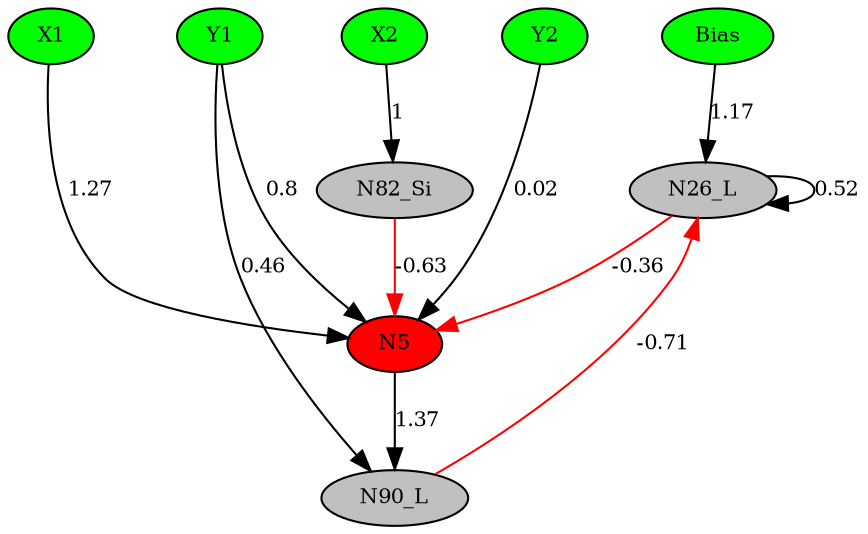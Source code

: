 digraph g { 
N0 [shape=ellipse, label=Bias,fontsize=10,height=0.1,width=0.1,style=filled,fillcolor=green]
N1[shape=ellipse label=X1,fontsize=10,height=0.1,width=0.1,style=filled,fillcolor=green]
N2[shape=ellipse label=Y1,fontsize=10,height=0.1,width=0.1,style=filled,fillcolor=green]
N3[shape=ellipse label=X2,fontsize=10,height=0.1,width=0.1,style=filled,fillcolor=green]
N4[shape=ellipse label=Y2,fontsize=10,height=0.1,width=0.1,style=filled,fillcolor=green]
N5[shape=ellipse,fontsize = 10, height = 0.1, width = 0.1, style = filled, fillcolor = red]
N26[shape=ellipse, label=N26_L,fontsize=10,height=0.1,width=0.1,style=filled,fillcolor=gray]
N82[shape=ellipse, label=N82_Si,fontsize=10,height=0.1,width=0.1,style=filled,fillcolor=gray]
N90[shape=ellipse, label=N90_L,fontsize=10,height=0.1,width=0.1,style=filled,fillcolor=gray]
N1 -> N5 [color=black] [ label=1.27,fontsize=10]
N2 -> N5 [color=black] [ label=0.8,fontsize=10]
N4 -> N5 [color=black] [ label=0.02,fontsize=10]
N0 -> N26 [color=black] [ label=1.17,fontsize=10]
N26 -> N5 [color=red] [arrowType=inv][ label=-0.36,fontsize=10]
N26 -> N26 [color=black] [ label=0.52,fontsize=10]
N3 -> N82 [color=black] [ label=1,fontsize=10]
N82 -> N5 [color=red] [arrowType=inv][ label=-0.63,fontsize=10]
N2 -> N90 [color=black] [ label=0.46,fontsize=10]
N90 -> N26 [color=red] [arrowType=inv][ label=-0.71,fontsize=10]
N5 -> N90 [color=black] [ label=1.37,fontsize=10]
 { rank=same; 
N5
 } 
 { rank=same; 
N1 ->N2 ->N3 ->N4 ->N0 [style=invis]
 } 
}
